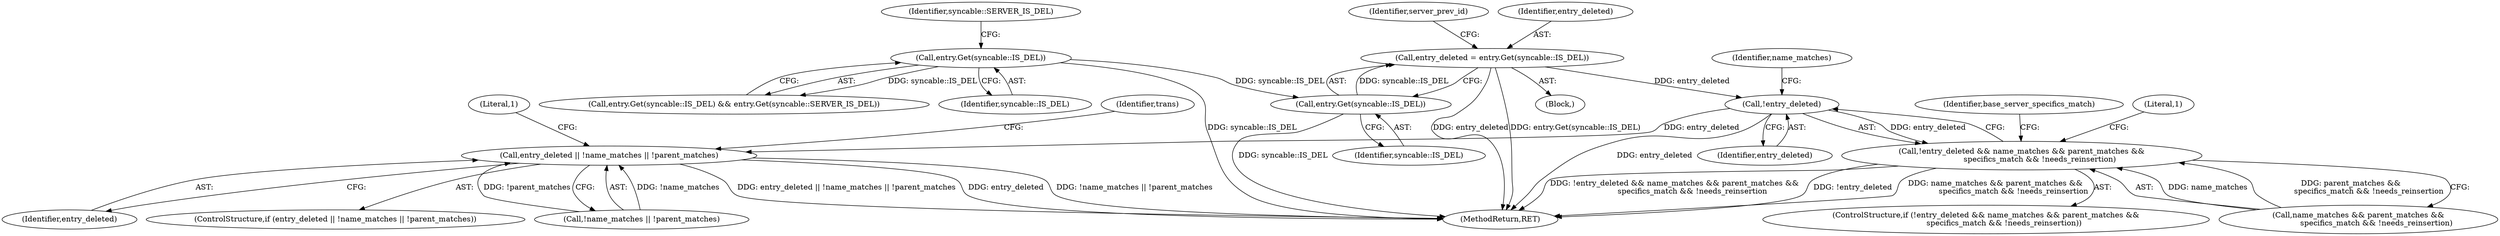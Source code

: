 digraph "0_Chrome_fcd3a7a671ecf2d5f46ea34787d27507a914d2f5_5@API" {
"1000158" [label="(Call,entry_deleted = entry.Get(syncable::IS_DEL))"];
"1000160" [label="(Call,entry.Get(syncable::IS_DEL))"];
"1000123" [label="(Call,entry.Get(syncable::IS_DEL))"];
"1000336" [label="(Call,!entry_deleted)"];
"1000335" [label="(Call,!entry_deleted && name_matches && parent_matches &&\n               specifics_match && !needs_reinsertion)"];
"1000389" [label="(Call,entry_deleted || !name_matches || !parent_matches)"];
"1000388" [label="(ControlStructure,if (entry_deleted || !name_matches || !parent_matches))"];
"1000160" [label="(Call,entry.Get(syncable::IS_DEL))"];
"1000517" [label="(MethodReturn,RET)"];
"1000390" [label="(Identifier,entry_deleted)"];
"1000338" [label="(Call,name_matches && parent_matches &&\n               specifics_match && !needs_reinsertion)"];
"1000123" [label="(Call,entry.Get(syncable::IS_DEL))"];
"1000161" [label="(Identifier,syncable::IS_DEL)"];
"1000368" [label="(Identifier,base_server_specifics_match)"];
"1000418" [label="(Literal,1)"];
"1000391" [label="(Call,!name_matches || !parent_matches)"];
"1000124" [label="(Identifier,syncable::IS_DEL)"];
"1000164" [label="(Identifier,server_prev_id)"];
"1000159" [label="(Identifier,entry_deleted)"];
"1000339" [label="(Identifier,name_matches)"];
"1000334" [label="(ControlStructure,if (!entry_deleted && name_matches && parent_matches &&\n               specifics_match && !needs_reinsertion))"];
"1000336" [label="(Call,!entry_deleted)"];
"1000140" [label="(Block,)"];
"1000389" [label="(Call,entry_deleted || !name_matches || !parent_matches)"];
"1000158" [label="(Call,entry_deleted = entry.Get(syncable::IS_DEL))"];
"1000349" [label="(Literal,1)"];
"1000337" [label="(Identifier,entry_deleted)"];
"1000398" [label="(Identifier,trans)"];
"1000122" [label="(Call,entry.Get(syncable::IS_DEL) && entry.Get(syncable::SERVER_IS_DEL))"];
"1000126" [label="(Identifier,syncable::SERVER_IS_DEL)"];
"1000335" [label="(Call,!entry_deleted && name_matches && parent_matches &&\n               specifics_match && !needs_reinsertion)"];
"1000158" -> "1000140"  [label="AST: "];
"1000158" -> "1000160"  [label="CFG: "];
"1000159" -> "1000158"  [label="AST: "];
"1000160" -> "1000158"  [label="AST: "];
"1000164" -> "1000158"  [label="CFG: "];
"1000158" -> "1000517"  [label="DDG: entry_deleted"];
"1000158" -> "1000517"  [label="DDG: entry.Get(syncable::IS_DEL)"];
"1000160" -> "1000158"  [label="DDG: syncable::IS_DEL"];
"1000158" -> "1000336"  [label="DDG: entry_deleted"];
"1000160" -> "1000161"  [label="CFG: "];
"1000161" -> "1000160"  [label="AST: "];
"1000160" -> "1000517"  [label="DDG: syncable::IS_DEL"];
"1000123" -> "1000160"  [label="DDG: syncable::IS_DEL"];
"1000123" -> "1000122"  [label="AST: "];
"1000123" -> "1000124"  [label="CFG: "];
"1000124" -> "1000123"  [label="AST: "];
"1000126" -> "1000123"  [label="CFG: "];
"1000122" -> "1000123"  [label="CFG: "];
"1000123" -> "1000517"  [label="DDG: syncable::IS_DEL"];
"1000123" -> "1000122"  [label="DDG: syncable::IS_DEL"];
"1000336" -> "1000335"  [label="AST: "];
"1000336" -> "1000337"  [label="CFG: "];
"1000337" -> "1000336"  [label="AST: "];
"1000339" -> "1000336"  [label="CFG: "];
"1000335" -> "1000336"  [label="CFG: "];
"1000336" -> "1000517"  [label="DDG: entry_deleted"];
"1000336" -> "1000335"  [label="DDG: entry_deleted"];
"1000336" -> "1000389"  [label="DDG: entry_deleted"];
"1000335" -> "1000334"  [label="AST: "];
"1000335" -> "1000338"  [label="CFG: "];
"1000338" -> "1000335"  [label="AST: "];
"1000349" -> "1000335"  [label="CFG: "];
"1000368" -> "1000335"  [label="CFG: "];
"1000335" -> "1000517"  [label="DDG: !entry_deleted"];
"1000335" -> "1000517"  [label="DDG: name_matches && parent_matches &&\n               specifics_match && !needs_reinsertion"];
"1000335" -> "1000517"  [label="DDG: !entry_deleted && name_matches && parent_matches &&\n               specifics_match && !needs_reinsertion"];
"1000338" -> "1000335"  [label="DDG: name_matches"];
"1000338" -> "1000335"  [label="DDG: parent_matches &&\n               specifics_match && !needs_reinsertion"];
"1000389" -> "1000388"  [label="AST: "];
"1000389" -> "1000390"  [label="CFG: "];
"1000389" -> "1000391"  [label="CFG: "];
"1000390" -> "1000389"  [label="AST: "];
"1000391" -> "1000389"  [label="AST: "];
"1000398" -> "1000389"  [label="CFG: "];
"1000418" -> "1000389"  [label="CFG: "];
"1000389" -> "1000517"  [label="DDG: entry_deleted || !name_matches || !parent_matches"];
"1000389" -> "1000517"  [label="DDG: entry_deleted"];
"1000389" -> "1000517"  [label="DDG: !name_matches || !parent_matches"];
"1000391" -> "1000389"  [label="DDG: !name_matches"];
"1000391" -> "1000389"  [label="DDG: !parent_matches"];
}
